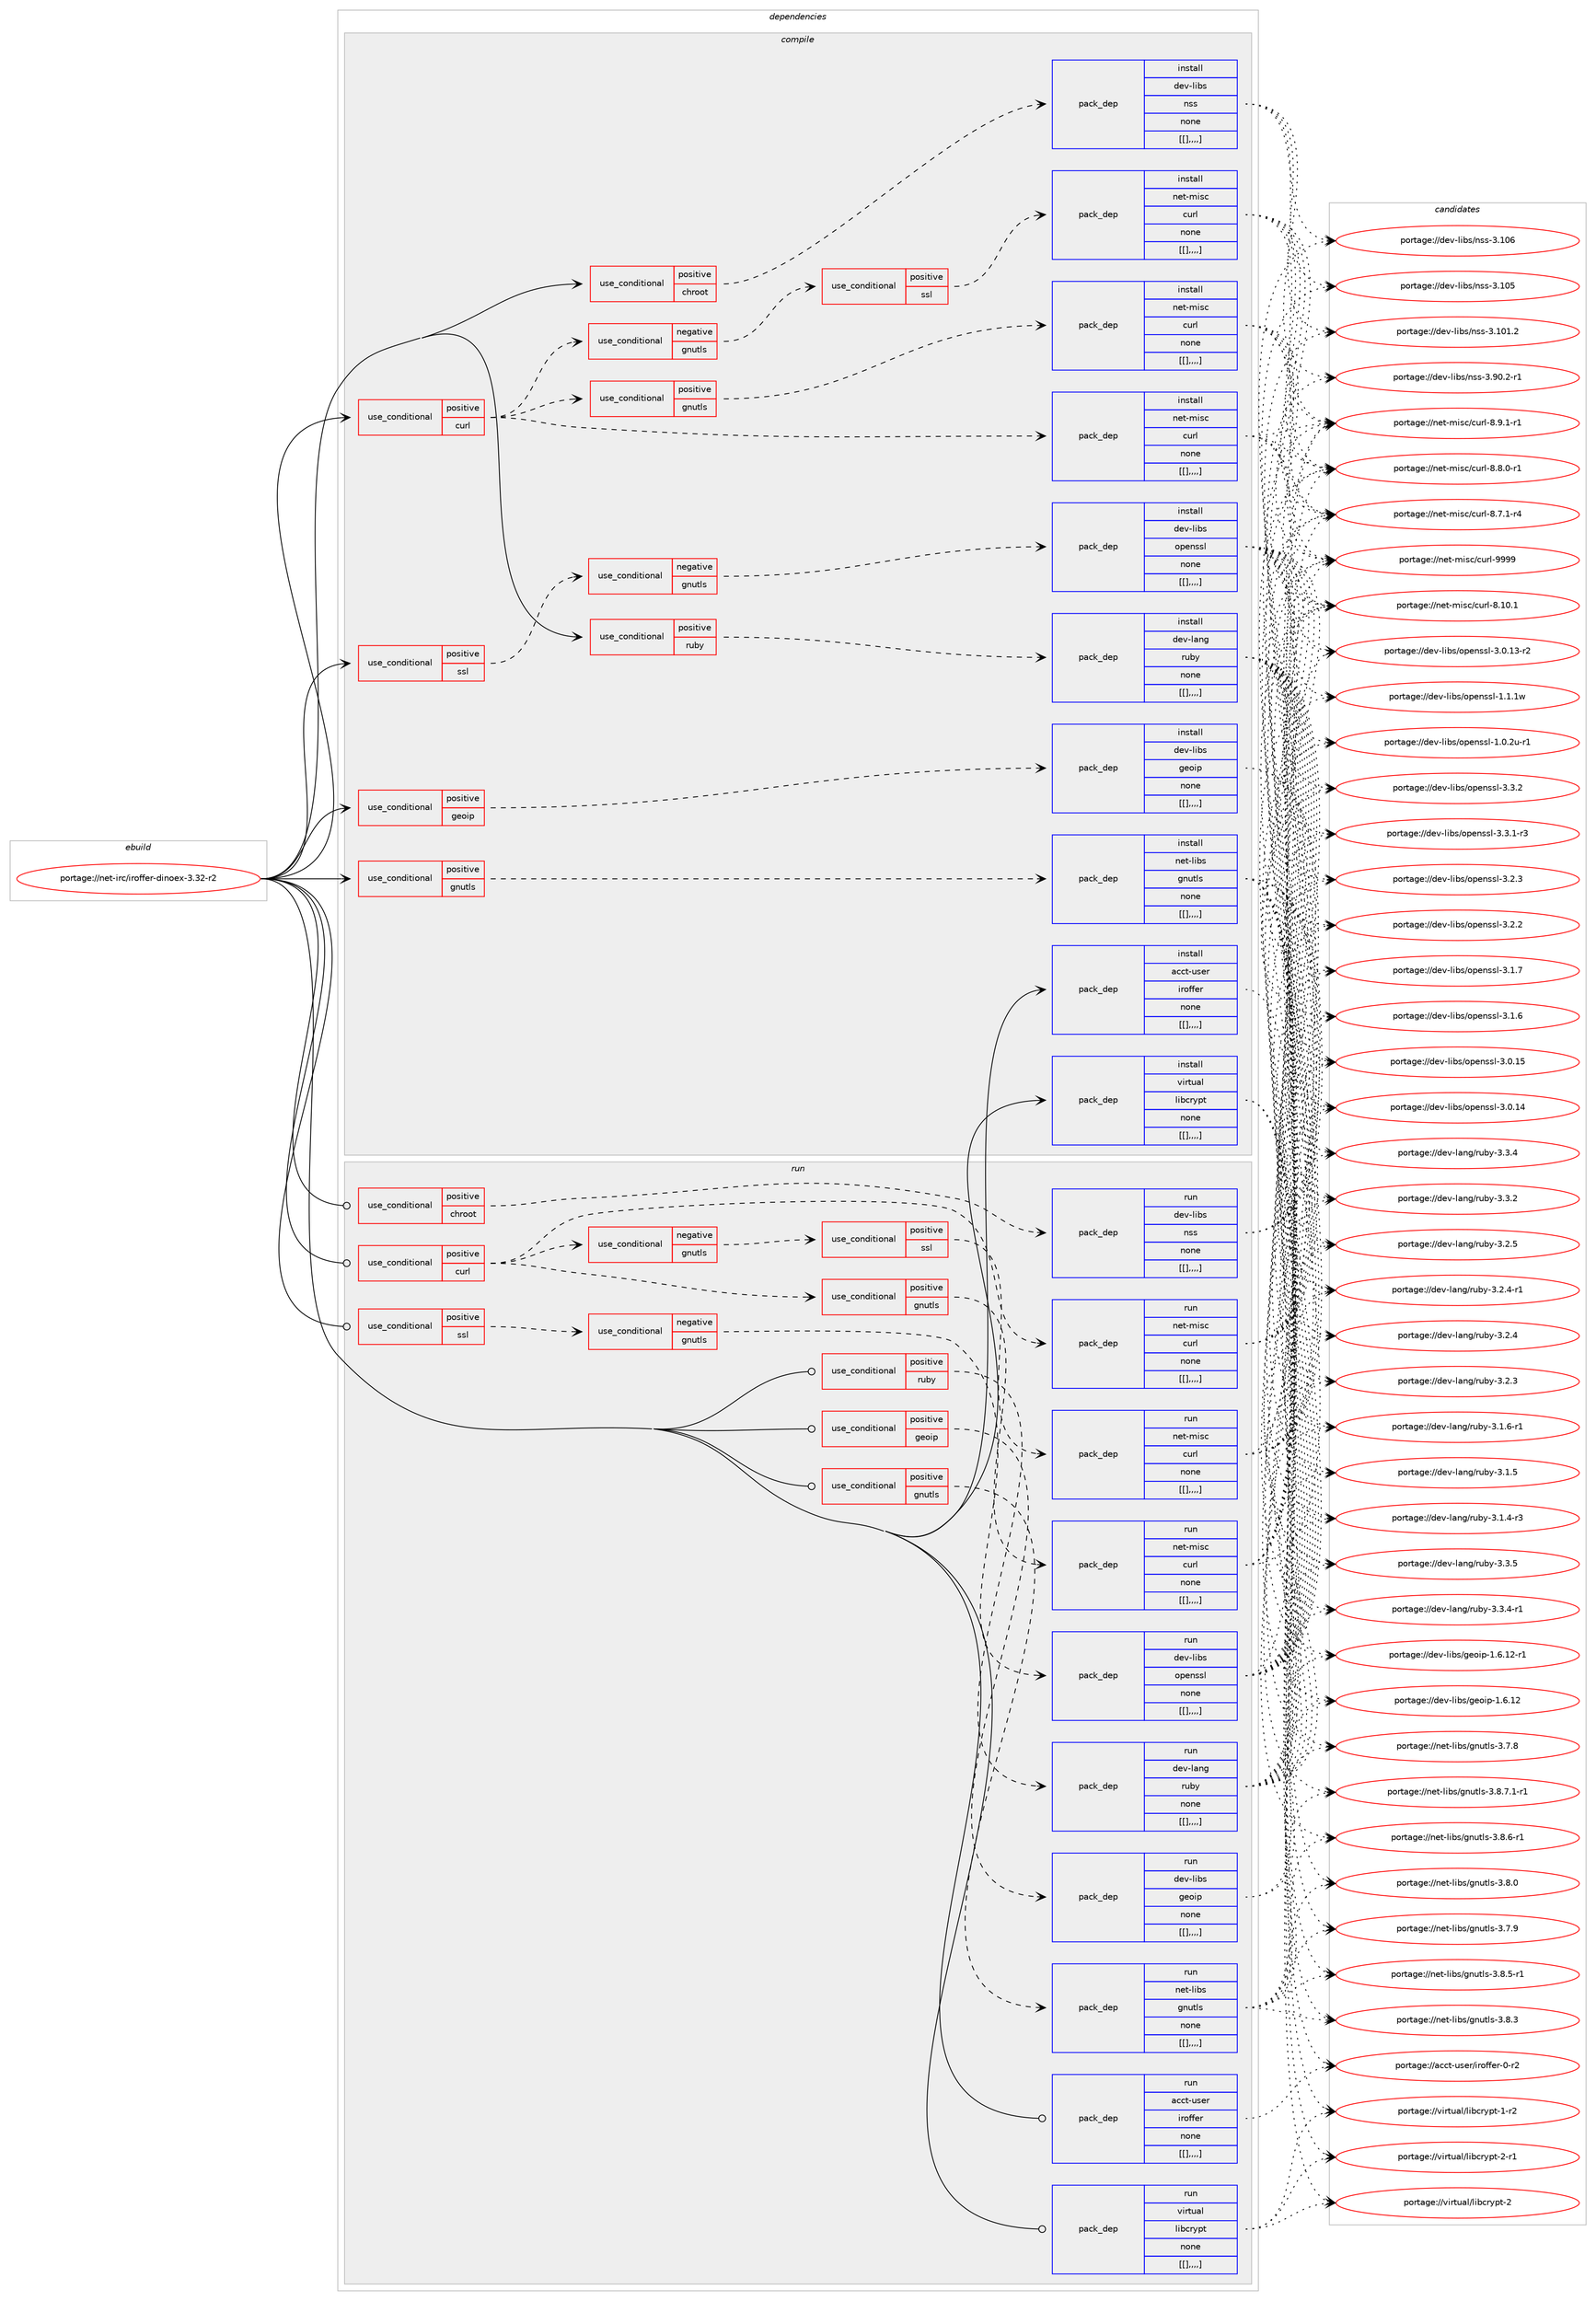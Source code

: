 digraph prolog {

# *************
# Graph options
# *************

newrank=true;
concentrate=true;
compound=true;
graph [rankdir=LR,fontname=Helvetica,fontsize=10,ranksep=1.5];#, ranksep=2.5, nodesep=0.2];
edge  [arrowhead=vee];
node  [fontname=Helvetica,fontsize=10];

# **********
# The ebuild
# **********

subgraph cluster_leftcol {
color=gray;
label=<<i>ebuild</i>>;
id [label="portage://net-irc/iroffer-dinoex-3.32-r2", color=red, width=4, href="../net-irc/iroffer-dinoex-3.32-r2.svg"];
}

# ****************
# The dependencies
# ****************

subgraph cluster_midcol {
color=gray;
label=<<i>dependencies</i>>;
subgraph cluster_compile {
fillcolor="#eeeeee";
style=filled;
label=<<i>compile</i>>;
subgraph cond98887 {
dependency378452 [label=<<TABLE BORDER="0" CELLBORDER="1" CELLSPACING="0" CELLPADDING="4"><TR><TD ROWSPAN="3" CELLPADDING="10">use_conditional</TD></TR><TR><TD>positive</TD></TR><TR><TD>chroot</TD></TR></TABLE>>, shape=none, color=red];
subgraph pack276652 {
dependency378496 [label=<<TABLE BORDER="0" CELLBORDER="1" CELLSPACING="0" CELLPADDING="4" WIDTH="220"><TR><TD ROWSPAN="6" CELLPADDING="30">pack_dep</TD></TR><TR><TD WIDTH="110">install</TD></TR><TR><TD>dev-libs</TD></TR><TR><TD>nss</TD></TR><TR><TD>none</TD></TR><TR><TD>[[],,,,]</TD></TR></TABLE>>, shape=none, color=blue];
}
dependency378452:e -> dependency378496:w [weight=20,style="dashed",arrowhead="vee"];
}
id:e -> dependency378452:w [weight=20,style="solid",arrowhead="vee"];
subgraph cond98914 {
dependency378522 [label=<<TABLE BORDER="0" CELLBORDER="1" CELLSPACING="0" CELLPADDING="4"><TR><TD ROWSPAN="3" CELLPADDING="10">use_conditional</TD></TR><TR><TD>positive</TD></TR><TR><TD>curl</TD></TR></TABLE>>, shape=none, color=red];
subgraph pack276699 {
dependency378524 [label=<<TABLE BORDER="0" CELLBORDER="1" CELLSPACING="0" CELLPADDING="4" WIDTH="220"><TR><TD ROWSPAN="6" CELLPADDING="30">pack_dep</TD></TR><TR><TD WIDTH="110">install</TD></TR><TR><TD>net-misc</TD></TR><TR><TD>curl</TD></TR><TR><TD>none</TD></TR><TR><TD>[[],,,,]</TD></TR></TABLE>>, shape=none, color=blue];
}
dependency378522:e -> dependency378524:w [weight=20,style="dashed",arrowhead="vee"];
subgraph cond98919 {
dependency378527 [label=<<TABLE BORDER="0" CELLBORDER="1" CELLSPACING="0" CELLPADDING="4"><TR><TD ROWSPAN="3" CELLPADDING="10">use_conditional</TD></TR><TR><TD>positive</TD></TR><TR><TD>gnutls</TD></TR></TABLE>>, shape=none, color=red];
subgraph pack276703 {
dependency378550 [label=<<TABLE BORDER="0" CELLBORDER="1" CELLSPACING="0" CELLPADDING="4" WIDTH="220"><TR><TD ROWSPAN="6" CELLPADDING="30">pack_dep</TD></TR><TR><TD WIDTH="110">install</TD></TR><TR><TD>net-misc</TD></TR><TR><TD>curl</TD></TR><TR><TD>none</TD></TR><TR><TD>[[],,,,]</TD></TR></TABLE>>, shape=none, color=blue];
}
dependency378527:e -> dependency378550:w [weight=20,style="dashed",arrowhead="vee"];
}
dependency378522:e -> dependency378527:w [weight=20,style="dashed",arrowhead="vee"];
subgraph cond98932 {
dependency378554 [label=<<TABLE BORDER="0" CELLBORDER="1" CELLSPACING="0" CELLPADDING="4"><TR><TD ROWSPAN="3" CELLPADDING="10">use_conditional</TD></TR><TR><TD>negative</TD></TR><TR><TD>gnutls</TD></TR></TABLE>>, shape=none, color=red];
subgraph cond98933 {
dependency378555 [label=<<TABLE BORDER="0" CELLBORDER="1" CELLSPACING="0" CELLPADDING="4"><TR><TD ROWSPAN="3" CELLPADDING="10">use_conditional</TD></TR><TR><TD>positive</TD></TR><TR><TD>ssl</TD></TR></TABLE>>, shape=none, color=red];
subgraph pack276742 {
dependency378659 [label=<<TABLE BORDER="0" CELLBORDER="1" CELLSPACING="0" CELLPADDING="4" WIDTH="220"><TR><TD ROWSPAN="6" CELLPADDING="30">pack_dep</TD></TR><TR><TD WIDTH="110">install</TD></TR><TR><TD>net-misc</TD></TR><TR><TD>curl</TD></TR><TR><TD>none</TD></TR><TR><TD>[[],,,,]</TD></TR></TABLE>>, shape=none, color=blue];
}
dependency378555:e -> dependency378659:w [weight=20,style="dashed",arrowhead="vee"];
}
dependency378554:e -> dependency378555:w [weight=20,style="dashed",arrowhead="vee"];
}
dependency378522:e -> dependency378554:w [weight=20,style="dashed",arrowhead="vee"];
}
id:e -> dependency378522:w [weight=20,style="solid",arrowhead="vee"];
subgraph cond98969 {
dependency378685 [label=<<TABLE BORDER="0" CELLBORDER="1" CELLSPACING="0" CELLPADDING="4"><TR><TD ROWSPAN="3" CELLPADDING="10">use_conditional</TD></TR><TR><TD>positive</TD></TR><TR><TD>geoip</TD></TR></TABLE>>, shape=none, color=red];
subgraph pack276823 {
dependency378741 [label=<<TABLE BORDER="0" CELLBORDER="1" CELLSPACING="0" CELLPADDING="4" WIDTH="220"><TR><TD ROWSPAN="6" CELLPADDING="30">pack_dep</TD></TR><TR><TD WIDTH="110">install</TD></TR><TR><TD>dev-libs</TD></TR><TR><TD>geoip</TD></TR><TR><TD>none</TD></TR><TR><TD>[[],,,,]</TD></TR></TABLE>>, shape=none, color=blue];
}
dependency378685:e -> dependency378741:w [weight=20,style="dashed",arrowhead="vee"];
}
id:e -> dependency378685:w [weight=20,style="solid",arrowhead="vee"];
subgraph cond99000 {
dependency378788 [label=<<TABLE BORDER="0" CELLBORDER="1" CELLSPACING="0" CELLPADDING="4"><TR><TD ROWSPAN="3" CELLPADDING="10">use_conditional</TD></TR><TR><TD>positive</TD></TR><TR><TD>gnutls</TD></TR></TABLE>>, shape=none, color=red];
subgraph pack276914 {
dependency378889 [label=<<TABLE BORDER="0" CELLBORDER="1" CELLSPACING="0" CELLPADDING="4" WIDTH="220"><TR><TD ROWSPAN="6" CELLPADDING="30">pack_dep</TD></TR><TR><TD WIDTH="110">install</TD></TR><TR><TD>net-libs</TD></TR><TR><TD>gnutls</TD></TR><TR><TD>none</TD></TR><TR><TD>[[],,,,]</TD></TR></TABLE>>, shape=none, color=blue];
}
dependency378788:e -> dependency378889:w [weight=20,style="dashed",arrowhead="vee"];
}
id:e -> dependency378788:w [weight=20,style="solid",arrowhead="vee"];
subgraph cond99053 {
dependency378950 [label=<<TABLE BORDER="0" CELLBORDER="1" CELLSPACING="0" CELLPADDING="4"><TR><TD ROWSPAN="3" CELLPADDING="10">use_conditional</TD></TR><TR><TD>positive</TD></TR><TR><TD>ruby</TD></TR></TABLE>>, shape=none, color=red];
subgraph pack277036 {
dependency379024 [label=<<TABLE BORDER="0" CELLBORDER="1" CELLSPACING="0" CELLPADDING="4" WIDTH="220"><TR><TD ROWSPAN="6" CELLPADDING="30">pack_dep</TD></TR><TR><TD WIDTH="110">install</TD></TR><TR><TD>dev-lang</TD></TR><TR><TD>ruby</TD></TR><TR><TD>none</TD></TR><TR><TD>[[],,,,]</TD></TR></TABLE>>, shape=none, color=blue];
}
dependency378950:e -> dependency379024:w [weight=20,style="dashed",arrowhead="vee"];
}
id:e -> dependency378950:w [weight=20,style="solid",arrowhead="vee"];
subgraph cond99072 {
dependency379029 [label=<<TABLE BORDER="0" CELLBORDER="1" CELLSPACING="0" CELLPADDING="4"><TR><TD ROWSPAN="3" CELLPADDING="10">use_conditional</TD></TR><TR><TD>positive</TD></TR><TR><TD>ssl</TD></TR></TABLE>>, shape=none, color=red];
subgraph cond99073 {
dependency379030 [label=<<TABLE BORDER="0" CELLBORDER="1" CELLSPACING="0" CELLPADDING="4"><TR><TD ROWSPAN="3" CELLPADDING="10">use_conditional</TD></TR><TR><TD>negative</TD></TR><TR><TD>gnutls</TD></TR></TABLE>>, shape=none, color=red];
subgraph pack277058 {
dependency379047 [label=<<TABLE BORDER="0" CELLBORDER="1" CELLSPACING="0" CELLPADDING="4" WIDTH="220"><TR><TD ROWSPAN="6" CELLPADDING="30">pack_dep</TD></TR><TR><TD WIDTH="110">install</TD></TR><TR><TD>dev-libs</TD></TR><TR><TD>openssl</TD></TR><TR><TD>none</TD></TR><TR><TD>[[],,,,]</TD></TR></TABLE>>, shape=none, color=blue];
}
dependency379030:e -> dependency379047:w [weight=20,style="dashed",arrowhead="vee"];
}
dependency379029:e -> dependency379030:w [weight=20,style="dashed",arrowhead="vee"];
}
id:e -> dependency379029:w [weight=20,style="solid",arrowhead="vee"];
subgraph pack277061 {
dependency379051 [label=<<TABLE BORDER="0" CELLBORDER="1" CELLSPACING="0" CELLPADDING="4" WIDTH="220"><TR><TD ROWSPAN="6" CELLPADDING="30">pack_dep</TD></TR><TR><TD WIDTH="110">install</TD></TR><TR><TD>acct-user</TD></TR><TR><TD>iroffer</TD></TR><TR><TD>none</TD></TR><TR><TD>[[],,,,]</TD></TR></TABLE>>, shape=none, color=blue];
}
id:e -> dependency379051:w [weight=20,style="solid",arrowhead="vee"];
subgraph pack277063 {
dependency379056 [label=<<TABLE BORDER="0" CELLBORDER="1" CELLSPACING="0" CELLPADDING="4" WIDTH="220"><TR><TD ROWSPAN="6" CELLPADDING="30">pack_dep</TD></TR><TR><TD WIDTH="110">install</TD></TR><TR><TD>virtual</TD></TR><TR><TD>libcrypt</TD></TR><TR><TD>none</TD></TR><TR><TD>[[],,,,]</TD></TR></TABLE>>, shape=none, color=blue];
}
id:e -> dependency379056:w [weight=20,style="solid",arrowhead="vee"];
}
subgraph cluster_compileandrun {
fillcolor="#eeeeee";
style=filled;
label=<<i>compile and run</i>>;
}
subgraph cluster_run {
fillcolor="#eeeeee";
style=filled;
label=<<i>run</i>>;
subgraph cond99088 {
dependency379092 [label=<<TABLE BORDER="0" CELLBORDER="1" CELLSPACING="0" CELLPADDING="4"><TR><TD ROWSPAN="3" CELLPADDING="10">use_conditional</TD></TR><TR><TD>positive</TD></TR><TR><TD>chroot</TD></TR></TABLE>>, shape=none, color=red];
subgraph pack277115 {
dependency379170 [label=<<TABLE BORDER="0" CELLBORDER="1" CELLSPACING="0" CELLPADDING="4" WIDTH="220"><TR><TD ROWSPAN="6" CELLPADDING="30">pack_dep</TD></TR><TR><TD WIDTH="110">run</TD></TR><TR><TD>dev-libs</TD></TR><TR><TD>nss</TD></TR><TR><TD>none</TD></TR><TR><TD>[[],,,,]</TD></TR></TABLE>>, shape=none, color=blue];
}
dependency379092:e -> dependency379170:w [weight=20,style="dashed",arrowhead="vee"];
}
id:e -> dependency379092:w [weight=20,style="solid",arrowhead="odot"];
subgraph cond99122 {
dependency379193 [label=<<TABLE BORDER="0" CELLBORDER="1" CELLSPACING="0" CELLPADDING="4"><TR><TD ROWSPAN="3" CELLPADDING="10">use_conditional</TD></TR><TR><TD>positive</TD></TR><TR><TD>curl</TD></TR></TABLE>>, shape=none, color=red];
subgraph pack277172 {
dependency379242 [label=<<TABLE BORDER="0" CELLBORDER="1" CELLSPACING="0" CELLPADDING="4" WIDTH="220"><TR><TD ROWSPAN="6" CELLPADDING="30">pack_dep</TD></TR><TR><TD WIDTH="110">run</TD></TR><TR><TD>net-misc</TD></TR><TR><TD>curl</TD></TR><TR><TD>none</TD></TR><TR><TD>[[],,,,]</TD></TR></TABLE>>, shape=none, color=blue];
}
dependency379193:e -> dependency379242:w [weight=20,style="dashed",arrowhead="vee"];
subgraph cond99146 {
dependency379263 [label=<<TABLE BORDER="0" CELLBORDER="1" CELLSPACING="0" CELLPADDING="4"><TR><TD ROWSPAN="3" CELLPADDING="10">use_conditional</TD></TR><TR><TD>positive</TD></TR><TR><TD>gnutls</TD></TR></TABLE>>, shape=none, color=red];
subgraph pack277222 {
dependency379284 [label=<<TABLE BORDER="0" CELLBORDER="1" CELLSPACING="0" CELLPADDING="4" WIDTH="220"><TR><TD ROWSPAN="6" CELLPADDING="30">pack_dep</TD></TR><TR><TD WIDTH="110">run</TD></TR><TR><TD>net-misc</TD></TR><TR><TD>curl</TD></TR><TR><TD>none</TD></TR><TR><TD>[[],,,,]</TD></TR></TABLE>>, shape=none, color=blue];
}
dependency379263:e -> dependency379284:w [weight=20,style="dashed",arrowhead="vee"];
}
dependency379193:e -> dependency379263:w [weight=20,style="dashed",arrowhead="vee"];
subgraph cond99155 {
dependency379307 [label=<<TABLE BORDER="0" CELLBORDER="1" CELLSPACING="0" CELLPADDING="4"><TR><TD ROWSPAN="3" CELLPADDING="10">use_conditional</TD></TR><TR><TD>negative</TD></TR><TR><TD>gnutls</TD></TR></TABLE>>, shape=none, color=red];
subgraph cond99166 {
dependency379379 [label=<<TABLE BORDER="0" CELLBORDER="1" CELLSPACING="0" CELLPADDING="4"><TR><TD ROWSPAN="3" CELLPADDING="10">use_conditional</TD></TR><TR><TD>positive</TD></TR><TR><TD>ssl</TD></TR></TABLE>>, shape=none, color=red];
subgraph pack277287 {
dependency379382 [label=<<TABLE BORDER="0" CELLBORDER="1" CELLSPACING="0" CELLPADDING="4" WIDTH="220"><TR><TD ROWSPAN="6" CELLPADDING="30">pack_dep</TD></TR><TR><TD WIDTH="110">run</TD></TR><TR><TD>net-misc</TD></TR><TR><TD>curl</TD></TR><TR><TD>none</TD></TR><TR><TD>[[],,,,]</TD></TR></TABLE>>, shape=none, color=blue];
}
dependency379379:e -> dependency379382:w [weight=20,style="dashed",arrowhead="vee"];
}
dependency379307:e -> dependency379379:w [weight=20,style="dashed",arrowhead="vee"];
}
dependency379193:e -> dependency379307:w [weight=20,style="dashed",arrowhead="vee"];
}
id:e -> dependency379193:w [weight=20,style="solid",arrowhead="odot"];
subgraph cond99190 {
dependency379524 [label=<<TABLE BORDER="0" CELLBORDER="1" CELLSPACING="0" CELLPADDING="4"><TR><TD ROWSPAN="3" CELLPADDING="10">use_conditional</TD></TR><TR><TD>positive</TD></TR><TR><TD>geoip</TD></TR></TABLE>>, shape=none, color=red];
subgraph pack277398 {
dependency379547 [label=<<TABLE BORDER="0" CELLBORDER="1" CELLSPACING="0" CELLPADDING="4" WIDTH="220"><TR><TD ROWSPAN="6" CELLPADDING="30">pack_dep</TD></TR><TR><TD WIDTH="110">run</TD></TR><TR><TD>dev-libs</TD></TR><TR><TD>geoip</TD></TR><TR><TD>none</TD></TR><TR><TD>[[],,,,]</TD></TR></TABLE>>, shape=none, color=blue];
}
dependency379524:e -> dependency379547:w [weight=20,style="dashed",arrowhead="vee"];
}
id:e -> dependency379524:w [weight=20,style="solid",arrowhead="odot"];
subgraph cond99255 {
dependency379653 [label=<<TABLE BORDER="0" CELLBORDER="1" CELLSPACING="0" CELLPADDING="4"><TR><TD ROWSPAN="3" CELLPADDING="10">use_conditional</TD></TR><TR><TD>positive</TD></TR><TR><TD>gnutls</TD></TR></TABLE>>, shape=none, color=red];
subgraph pack277487 {
dependency379673 [label=<<TABLE BORDER="0" CELLBORDER="1" CELLSPACING="0" CELLPADDING="4" WIDTH="220"><TR><TD ROWSPAN="6" CELLPADDING="30">pack_dep</TD></TR><TR><TD WIDTH="110">run</TD></TR><TR><TD>net-libs</TD></TR><TR><TD>gnutls</TD></TR><TR><TD>none</TD></TR><TR><TD>[[],,,,]</TD></TR></TABLE>>, shape=none, color=blue];
}
dependency379653:e -> dependency379673:w [weight=20,style="dashed",arrowhead="vee"];
}
id:e -> dependency379653:w [weight=20,style="solid",arrowhead="odot"];
subgraph cond99276 {
dependency379682 [label=<<TABLE BORDER="0" CELLBORDER="1" CELLSPACING="0" CELLPADDING="4"><TR><TD ROWSPAN="3" CELLPADDING="10">use_conditional</TD></TR><TR><TD>positive</TD></TR><TR><TD>ruby</TD></TR></TABLE>>, shape=none, color=red];
subgraph pack277516 {
dependency379723 [label=<<TABLE BORDER="0" CELLBORDER="1" CELLSPACING="0" CELLPADDING="4" WIDTH="220"><TR><TD ROWSPAN="6" CELLPADDING="30">pack_dep</TD></TR><TR><TD WIDTH="110">run</TD></TR><TR><TD>dev-lang</TD></TR><TR><TD>ruby</TD></TR><TR><TD>none</TD></TR><TR><TD>[[],,,,]</TD></TR></TABLE>>, shape=none, color=blue];
}
dependency379682:e -> dependency379723:w [weight=20,style="dashed",arrowhead="vee"];
}
id:e -> dependency379682:w [weight=20,style="solid",arrowhead="odot"];
subgraph cond99319 {
dependency379850 [label=<<TABLE BORDER="0" CELLBORDER="1" CELLSPACING="0" CELLPADDING="4"><TR><TD ROWSPAN="3" CELLPADDING="10">use_conditional</TD></TR><TR><TD>positive</TD></TR><TR><TD>ssl</TD></TR></TABLE>>, shape=none, color=red];
subgraph cond99344 {
dependency379907 [label=<<TABLE BORDER="0" CELLBORDER="1" CELLSPACING="0" CELLPADDING="4"><TR><TD ROWSPAN="3" CELLPADDING="10">use_conditional</TD></TR><TR><TD>negative</TD></TR><TR><TD>gnutls</TD></TR></TABLE>>, shape=none, color=red];
subgraph pack277648 {
dependency379927 [label=<<TABLE BORDER="0" CELLBORDER="1" CELLSPACING="0" CELLPADDING="4" WIDTH="220"><TR><TD ROWSPAN="6" CELLPADDING="30">pack_dep</TD></TR><TR><TD WIDTH="110">run</TD></TR><TR><TD>dev-libs</TD></TR><TR><TD>openssl</TD></TR><TR><TD>none</TD></TR><TR><TD>[[],,,,]</TD></TR></TABLE>>, shape=none, color=blue];
}
dependency379907:e -> dependency379927:w [weight=20,style="dashed",arrowhead="vee"];
}
dependency379850:e -> dependency379907:w [weight=20,style="dashed",arrowhead="vee"];
}
id:e -> dependency379850:w [weight=20,style="solid",arrowhead="odot"];
subgraph pack277677 {
dependency380006 [label=<<TABLE BORDER="0" CELLBORDER="1" CELLSPACING="0" CELLPADDING="4" WIDTH="220"><TR><TD ROWSPAN="6" CELLPADDING="30">pack_dep</TD></TR><TR><TD WIDTH="110">run</TD></TR><TR><TD>acct-user</TD></TR><TR><TD>iroffer</TD></TR><TR><TD>none</TD></TR><TR><TD>[[],,,,]</TD></TR></TABLE>>, shape=none, color=blue];
}
id:e -> dependency380006:w [weight=20,style="solid",arrowhead="odot"];
subgraph pack277716 {
dependency380010 [label=<<TABLE BORDER="0" CELLBORDER="1" CELLSPACING="0" CELLPADDING="4" WIDTH="220"><TR><TD ROWSPAN="6" CELLPADDING="30">pack_dep</TD></TR><TR><TD WIDTH="110">run</TD></TR><TR><TD>virtual</TD></TR><TR><TD>libcrypt</TD></TR><TR><TD>none</TD></TR><TR><TD>[[],,,,]</TD></TR></TABLE>>, shape=none, color=blue];
}
id:e -> dependency380010:w [weight=20,style="solid",arrowhead="odot"];
}
}

# **************
# The candidates
# **************

subgraph cluster_choices {
rank=same;
color=gray;
label=<<i>candidates</i>>;

subgraph choice275823 {
color=black;
nodesep=1;
choice100101118451081059811547110115115455146494854 [label="portage://dev-libs/nss-3.106", color=red, width=4,href="../dev-libs/nss-3.106.svg"];
choice100101118451081059811547110115115455146494853 [label="portage://dev-libs/nss-3.105", color=red, width=4,href="../dev-libs/nss-3.105.svg"];
choice1001011184510810598115471101151154551464948494650 [label="portage://dev-libs/nss-3.101.2", color=red, width=4,href="../dev-libs/nss-3.101.2.svg"];
choice100101118451081059811547110115115455146574846504511449 [label="portage://dev-libs/nss-3.90.2-r1", color=red, width=4,href="../dev-libs/nss-3.90.2-r1.svg"];
dependency378496:e -> choice100101118451081059811547110115115455146494854:w [style=dotted,weight="100"];
dependency378496:e -> choice100101118451081059811547110115115455146494853:w [style=dotted,weight="100"];
dependency378496:e -> choice1001011184510810598115471101151154551464948494650:w [style=dotted,weight="100"];
dependency378496:e -> choice100101118451081059811547110115115455146574846504511449:w [style=dotted,weight="100"];
}
subgraph choice275830 {
color=black;
nodesep=1;
choice110101116451091051159947991171141084557575757 [label="portage://net-misc/curl-9999", color=red, width=4,href="../net-misc/curl-9999.svg"];
choice1101011164510910511599479911711410845564649484649 [label="portage://net-misc/curl-8.10.1", color=red, width=4,href="../net-misc/curl-8.10.1.svg"];
choice110101116451091051159947991171141084556465746494511449 [label="portage://net-misc/curl-8.9.1-r1", color=red, width=4,href="../net-misc/curl-8.9.1-r1.svg"];
choice110101116451091051159947991171141084556465646484511449 [label="portage://net-misc/curl-8.8.0-r1", color=red, width=4,href="../net-misc/curl-8.8.0-r1.svg"];
choice110101116451091051159947991171141084556465546494511452 [label="portage://net-misc/curl-8.7.1-r4", color=red, width=4,href="../net-misc/curl-8.7.1-r4.svg"];
dependency378524:e -> choice110101116451091051159947991171141084557575757:w [style=dotted,weight="100"];
dependency378524:e -> choice1101011164510910511599479911711410845564649484649:w [style=dotted,weight="100"];
dependency378524:e -> choice110101116451091051159947991171141084556465746494511449:w [style=dotted,weight="100"];
dependency378524:e -> choice110101116451091051159947991171141084556465646484511449:w [style=dotted,weight="100"];
dependency378524:e -> choice110101116451091051159947991171141084556465546494511452:w [style=dotted,weight="100"];
}
subgraph choice275847 {
color=black;
nodesep=1;
choice110101116451091051159947991171141084557575757 [label="portage://net-misc/curl-9999", color=red, width=4,href="../net-misc/curl-9999.svg"];
choice1101011164510910511599479911711410845564649484649 [label="portage://net-misc/curl-8.10.1", color=red, width=4,href="../net-misc/curl-8.10.1.svg"];
choice110101116451091051159947991171141084556465746494511449 [label="portage://net-misc/curl-8.9.1-r1", color=red, width=4,href="../net-misc/curl-8.9.1-r1.svg"];
choice110101116451091051159947991171141084556465646484511449 [label="portage://net-misc/curl-8.8.0-r1", color=red, width=4,href="../net-misc/curl-8.8.0-r1.svg"];
choice110101116451091051159947991171141084556465546494511452 [label="portage://net-misc/curl-8.7.1-r4", color=red, width=4,href="../net-misc/curl-8.7.1-r4.svg"];
dependency378550:e -> choice110101116451091051159947991171141084557575757:w [style=dotted,weight="100"];
dependency378550:e -> choice1101011164510910511599479911711410845564649484649:w [style=dotted,weight="100"];
dependency378550:e -> choice110101116451091051159947991171141084556465746494511449:w [style=dotted,weight="100"];
dependency378550:e -> choice110101116451091051159947991171141084556465646484511449:w [style=dotted,weight="100"];
dependency378550:e -> choice110101116451091051159947991171141084556465546494511452:w [style=dotted,weight="100"];
}
subgraph choice275851 {
color=black;
nodesep=1;
choice110101116451091051159947991171141084557575757 [label="portage://net-misc/curl-9999", color=red, width=4,href="../net-misc/curl-9999.svg"];
choice1101011164510910511599479911711410845564649484649 [label="portage://net-misc/curl-8.10.1", color=red, width=4,href="../net-misc/curl-8.10.1.svg"];
choice110101116451091051159947991171141084556465746494511449 [label="portage://net-misc/curl-8.9.1-r1", color=red, width=4,href="../net-misc/curl-8.9.1-r1.svg"];
choice110101116451091051159947991171141084556465646484511449 [label="portage://net-misc/curl-8.8.0-r1", color=red, width=4,href="../net-misc/curl-8.8.0-r1.svg"];
choice110101116451091051159947991171141084556465546494511452 [label="portage://net-misc/curl-8.7.1-r4", color=red, width=4,href="../net-misc/curl-8.7.1-r4.svg"];
dependency378659:e -> choice110101116451091051159947991171141084557575757:w [style=dotted,weight="100"];
dependency378659:e -> choice1101011164510910511599479911711410845564649484649:w [style=dotted,weight="100"];
dependency378659:e -> choice110101116451091051159947991171141084556465746494511449:w [style=dotted,weight="100"];
dependency378659:e -> choice110101116451091051159947991171141084556465646484511449:w [style=dotted,weight="100"];
dependency378659:e -> choice110101116451091051159947991171141084556465546494511452:w [style=dotted,weight="100"];
}
subgraph choice275899 {
color=black;
nodesep=1;
choice100101118451081059811547103101111105112454946544649504511449 [label="portage://dev-libs/geoip-1.6.12-r1", color=red, width=4,href="../dev-libs/geoip-1.6.12-r1.svg"];
choice10010111845108105981154710310111110511245494654464950 [label="portage://dev-libs/geoip-1.6.12", color=red, width=4,href="../dev-libs/geoip-1.6.12.svg"];
dependency378741:e -> choice100101118451081059811547103101111105112454946544649504511449:w [style=dotted,weight="100"];
dependency378741:e -> choice10010111845108105981154710310111110511245494654464950:w [style=dotted,weight="100"];
}
subgraph choice275901 {
color=black;
nodesep=1;
choice11010111645108105981154710311011711610811545514656465546494511449 [label="portage://net-libs/gnutls-3.8.7.1-r1", color=red, width=4,href="../net-libs/gnutls-3.8.7.1-r1.svg"];
choice1101011164510810598115471031101171161081154551465646544511449 [label="portage://net-libs/gnutls-3.8.6-r1", color=red, width=4,href="../net-libs/gnutls-3.8.6-r1.svg"];
choice1101011164510810598115471031101171161081154551465646534511449 [label="portage://net-libs/gnutls-3.8.5-r1", color=red, width=4,href="../net-libs/gnutls-3.8.5-r1.svg"];
choice110101116451081059811547103110117116108115455146564651 [label="portage://net-libs/gnutls-3.8.3", color=red, width=4,href="../net-libs/gnutls-3.8.3.svg"];
choice110101116451081059811547103110117116108115455146564648 [label="portage://net-libs/gnutls-3.8.0", color=red, width=4,href="../net-libs/gnutls-3.8.0.svg"];
choice110101116451081059811547103110117116108115455146554657 [label="portage://net-libs/gnutls-3.7.9", color=red, width=4,href="../net-libs/gnutls-3.7.9.svg"];
choice110101116451081059811547103110117116108115455146554656 [label="portage://net-libs/gnutls-3.7.8", color=red, width=4,href="../net-libs/gnutls-3.7.8.svg"];
dependency378889:e -> choice11010111645108105981154710311011711610811545514656465546494511449:w [style=dotted,weight="100"];
dependency378889:e -> choice1101011164510810598115471031101171161081154551465646544511449:w [style=dotted,weight="100"];
dependency378889:e -> choice1101011164510810598115471031101171161081154551465646534511449:w [style=dotted,weight="100"];
dependency378889:e -> choice110101116451081059811547103110117116108115455146564651:w [style=dotted,weight="100"];
dependency378889:e -> choice110101116451081059811547103110117116108115455146564648:w [style=dotted,weight="100"];
dependency378889:e -> choice110101116451081059811547103110117116108115455146554657:w [style=dotted,weight="100"];
dependency378889:e -> choice110101116451081059811547103110117116108115455146554656:w [style=dotted,weight="100"];
}
subgraph choice275909 {
color=black;
nodesep=1;
choice10010111845108971101034711411798121455146514653 [label="portage://dev-lang/ruby-3.3.5", color=red, width=4,href="../dev-lang/ruby-3.3.5.svg"];
choice100101118451089711010347114117981214551465146524511449 [label="portage://dev-lang/ruby-3.3.4-r1", color=red, width=4,href="../dev-lang/ruby-3.3.4-r1.svg"];
choice10010111845108971101034711411798121455146514652 [label="portage://dev-lang/ruby-3.3.4", color=red, width=4,href="../dev-lang/ruby-3.3.4.svg"];
choice10010111845108971101034711411798121455146514650 [label="portage://dev-lang/ruby-3.3.2", color=red, width=4,href="../dev-lang/ruby-3.3.2.svg"];
choice10010111845108971101034711411798121455146504653 [label="portage://dev-lang/ruby-3.2.5", color=red, width=4,href="../dev-lang/ruby-3.2.5.svg"];
choice100101118451089711010347114117981214551465046524511449 [label="portage://dev-lang/ruby-3.2.4-r1", color=red, width=4,href="../dev-lang/ruby-3.2.4-r1.svg"];
choice10010111845108971101034711411798121455146504652 [label="portage://dev-lang/ruby-3.2.4", color=red, width=4,href="../dev-lang/ruby-3.2.4.svg"];
choice10010111845108971101034711411798121455146504651 [label="portage://dev-lang/ruby-3.2.3", color=red, width=4,href="../dev-lang/ruby-3.2.3.svg"];
choice100101118451089711010347114117981214551464946544511449 [label="portage://dev-lang/ruby-3.1.6-r1", color=red, width=4,href="../dev-lang/ruby-3.1.6-r1.svg"];
choice10010111845108971101034711411798121455146494653 [label="portage://dev-lang/ruby-3.1.5", color=red, width=4,href="../dev-lang/ruby-3.1.5.svg"];
choice100101118451089711010347114117981214551464946524511451 [label="portage://dev-lang/ruby-3.1.4-r3", color=red, width=4,href="../dev-lang/ruby-3.1.4-r3.svg"];
dependency379024:e -> choice10010111845108971101034711411798121455146514653:w [style=dotted,weight="100"];
dependency379024:e -> choice100101118451089711010347114117981214551465146524511449:w [style=dotted,weight="100"];
dependency379024:e -> choice10010111845108971101034711411798121455146514652:w [style=dotted,weight="100"];
dependency379024:e -> choice10010111845108971101034711411798121455146514650:w [style=dotted,weight="100"];
dependency379024:e -> choice10010111845108971101034711411798121455146504653:w [style=dotted,weight="100"];
dependency379024:e -> choice100101118451089711010347114117981214551465046524511449:w [style=dotted,weight="100"];
dependency379024:e -> choice10010111845108971101034711411798121455146504652:w [style=dotted,weight="100"];
dependency379024:e -> choice10010111845108971101034711411798121455146504651:w [style=dotted,weight="100"];
dependency379024:e -> choice100101118451089711010347114117981214551464946544511449:w [style=dotted,weight="100"];
dependency379024:e -> choice10010111845108971101034711411798121455146494653:w [style=dotted,weight="100"];
dependency379024:e -> choice100101118451089711010347114117981214551464946524511451:w [style=dotted,weight="100"];
}
subgraph choice275919 {
color=black;
nodesep=1;
choice100101118451081059811547111112101110115115108455146514650 [label="portage://dev-libs/openssl-3.3.2", color=red, width=4,href="../dev-libs/openssl-3.3.2.svg"];
choice1001011184510810598115471111121011101151151084551465146494511451 [label="portage://dev-libs/openssl-3.3.1-r3", color=red, width=4,href="../dev-libs/openssl-3.3.1-r3.svg"];
choice100101118451081059811547111112101110115115108455146504651 [label="portage://dev-libs/openssl-3.2.3", color=red, width=4,href="../dev-libs/openssl-3.2.3.svg"];
choice100101118451081059811547111112101110115115108455146504650 [label="portage://dev-libs/openssl-3.2.2", color=red, width=4,href="../dev-libs/openssl-3.2.2.svg"];
choice100101118451081059811547111112101110115115108455146494655 [label="portage://dev-libs/openssl-3.1.7", color=red, width=4,href="../dev-libs/openssl-3.1.7.svg"];
choice100101118451081059811547111112101110115115108455146494654 [label="portage://dev-libs/openssl-3.1.6", color=red, width=4,href="../dev-libs/openssl-3.1.6.svg"];
choice10010111845108105981154711111210111011511510845514648464953 [label="portage://dev-libs/openssl-3.0.15", color=red, width=4,href="../dev-libs/openssl-3.0.15.svg"];
choice10010111845108105981154711111210111011511510845514648464952 [label="portage://dev-libs/openssl-3.0.14", color=red, width=4,href="../dev-libs/openssl-3.0.14.svg"];
choice100101118451081059811547111112101110115115108455146484649514511450 [label="portage://dev-libs/openssl-3.0.13-r2", color=red, width=4,href="../dev-libs/openssl-3.0.13-r2.svg"];
choice100101118451081059811547111112101110115115108454946494649119 [label="portage://dev-libs/openssl-1.1.1w", color=red, width=4,href="../dev-libs/openssl-1.1.1w.svg"];
choice1001011184510810598115471111121011101151151084549464846501174511449 [label="portage://dev-libs/openssl-1.0.2u-r1", color=red, width=4,href="../dev-libs/openssl-1.0.2u-r1.svg"];
dependency379047:e -> choice100101118451081059811547111112101110115115108455146514650:w [style=dotted,weight="100"];
dependency379047:e -> choice1001011184510810598115471111121011101151151084551465146494511451:w [style=dotted,weight="100"];
dependency379047:e -> choice100101118451081059811547111112101110115115108455146504651:w [style=dotted,weight="100"];
dependency379047:e -> choice100101118451081059811547111112101110115115108455146504650:w [style=dotted,weight="100"];
dependency379047:e -> choice100101118451081059811547111112101110115115108455146494655:w [style=dotted,weight="100"];
dependency379047:e -> choice100101118451081059811547111112101110115115108455146494654:w [style=dotted,weight="100"];
dependency379047:e -> choice10010111845108105981154711111210111011511510845514648464953:w [style=dotted,weight="100"];
dependency379047:e -> choice10010111845108105981154711111210111011511510845514648464952:w [style=dotted,weight="100"];
dependency379047:e -> choice100101118451081059811547111112101110115115108455146484649514511450:w [style=dotted,weight="100"];
dependency379047:e -> choice100101118451081059811547111112101110115115108454946494649119:w [style=dotted,weight="100"];
dependency379047:e -> choice1001011184510810598115471111121011101151151084549464846501174511449:w [style=dotted,weight="100"];
}
subgraph choice275938 {
color=black;
nodesep=1;
choice979999116451171151011144710511411110210210111445484511450 [label="portage://acct-user/iroffer-0-r2", color=red, width=4,href="../acct-user/iroffer-0-r2.svg"];
dependency379051:e -> choice979999116451171151011144710511411110210210111445484511450:w [style=dotted,weight="100"];
}
subgraph choice275942 {
color=black;
nodesep=1;
choice1181051141161179710847108105989911412111211645504511449 [label="portage://virtual/libcrypt-2-r1", color=red, width=4,href="../virtual/libcrypt-2-r1.svg"];
choice118105114116117971084710810598991141211121164550 [label="portage://virtual/libcrypt-2", color=red, width=4,href="../virtual/libcrypt-2.svg"];
choice1181051141161179710847108105989911412111211645494511450 [label="portage://virtual/libcrypt-1-r2", color=red, width=4,href="../virtual/libcrypt-1-r2.svg"];
dependency379056:e -> choice1181051141161179710847108105989911412111211645504511449:w [style=dotted,weight="100"];
dependency379056:e -> choice118105114116117971084710810598991141211121164550:w [style=dotted,weight="100"];
dependency379056:e -> choice1181051141161179710847108105989911412111211645494511450:w [style=dotted,weight="100"];
}
subgraph choice275952 {
color=black;
nodesep=1;
choice100101118451081059811547110115115455146494854 [label="portage://dev-libs/nss-3.106", color=red, width=4,href="../dev-libs/nss-3.106.svg"];
choice100101118451081059811547110115115455146494853 [label="portage://dev-libs/nss-3.105", color=red, width=4,href="../dev-libs/nss-3.105.svg"];
choice1001011184510810598115471101151154551464948494650 [label="portage://dev-libs/nss-3.101.2", color=red, width=4,href="../dev-libs/nss-3.101.2.svg"];
choice100101118451081059811547110115115455146574846504511449 [label="portage://dev-libs/nss-3.90.2-r1", color=red, width=4,href="../dev-libs/nss-3.90.2-r1.svg"];
dependency379170:e -> choice100101118451081059811547110115115455146494854:w [style=dotted,weight="100"];
dependency379170:e -> choice100101118451081059811547110115115455146494853:w [style=dotted,weight="100"];
dependency379170:e -> choice1001011184510810598115471101151154551464948494650:w [style=dotted,weight="100"];
dependency379170:e -> choice100101118451081059811547110115115455146574846504511449:w [style=dotted,weight="100"];
}
subgraph choice275962 {
color=black;
nodesep=1;
choice110101116451091051159947991171141084557575757 [label="portage://net-misc/curl-9999", color=red, width=4,href="../net-misc/curl-9999.svg"];
choice1101011164510910511599479911711410845564649484649 [label="portage://net-misc/curl-8.10.1", color=red, width=4,href="../net-misc/curl-8.10.1.svg"];
choice110101116451091051159947991171141084556465746494511449 [label="portage://net-misc/curl-8.9.1-r1", color=red, width=4,href="../net-misc/curl-8.9.1-r1.svg"];
choice110101116451091051159947991171141084556465646484511449 [label="portage://net-misc/curl-8.8.0-r1", color=red, width=4,href="../net-misc/curl-8.8.0-r1.svg"];
choice110101116451091051159947991171141084556465546494511452 [label="portage://net-misc/curl-8.7.1-r4", color=red, width=4,href="../net-misc/curl-8.7.1-r4.svg"];
dependency379242:e -> choice110101116451091051159947991171141084557575757:w [style=dotted,weight="100"];
dependency379242:e -> choice1101011164510910511599479911711410845564649484649:w [style=dotted,weight="100"];
dependency379242:e -> choice110101116451091051159947991171141084556465746494511449:w [style=dotted,weight="100"];
dependency379242:e -> choice110101116451091051159947991171141084556465646484511449:w [style=dotted,weight="100"];
dependency379242:e -> choice110101116451091051159947991171141084556465546494511452:w [style=dotted,weight="100"];
}
subgraph choice275970 {
color=black;
nodesep=1;
choice110101116451091051159947991171141084557575757 [label="portage://net-misc/curl-9999", color=red, width=4,href="../net-misc/curl-9999.svg"];
choice1101011164510910511599479911711410845564649484649 [label="portage://net-misc/curl-8.10.1", color=red, width=4,href="../net-misc/curl-8.10.1.svg"];
choice110101116451091051159947991171141084556465746494511449 [label="portage://net-misc/curl-8.9.1-r1", color=red, width=4,href="../net-misc/curl-8.9.1-r1.svg"];
choice110101116451091051159947991171141084556465646484511449 [label="portage://net-misc/curl-8.8.0-r1", color=red, width=4,href="../net-misc/curl-8.8.0-r1.svg"];
choice110101116451091051159947991171141084556465546494511452 [label="portage://net-misc/curl-8.7.1-r4", color=red, width=4,href="../net-misc/curl-8.7.1-r4.svg"];
dependency379284:e -> choice110101116451091051159947991171141084557575757:w [style=dotted,weight="100"];
dependency379284:e -> choice1101011164510910511599479911711410845564649484649:w [style=dotted,weight="100"];
dependency379284:e -> choice110101116451091051159947991171141084556465746494511449:w [style=dotted,weight="100"];
dependency379284:e -> choice110101116451091051159947991171141084556465646484511449:w [style=dotted,weight="100"];
dependency379284:e -> choice110101116451091051159947991171141084556465546494511452:w [style=dotted,weight="100"];
}
subgraph choice276001 {
color=black;
nodesep=1;
choice110101116451091051159947991171141084557575757 [label="portage://net-misc/curl-9999", color=red, width=4,href="../net-misc/curl-9999.svg"];
choice1101011164510910511599479911711410845564649484649 [label="portage://net-misc/curl-8.10.1", color=red, width=4,href="../net-misc/curl-8.10.1.svg"];
choice110101116451091051159947991171141084556465746494511449 [label="portage://net-misc/curl-8.9.1-r1", color=red, width=4,href="../net-misc/curl-8.9.1-r1.svg"];
choice110101116451091051159947991171141084556465646484511449 [label="portage://net-misc/curl-8.8.0-r1", color=red, width=4,href="../net-misc/curl-8.8.0-r1.svg"];
choice110101116451091051159947991171141084556465546494511452 [label="portage://net-misc/curl-8.7.1-r4", color=red, width=4,href="../net-misc/curl-8.7.1-r4.svg"];
dependency379382:e -> choice110101116451091051159947991171141084557575757:w [style=dotted,weight="100"];
dependency379382:e -> choice1101011164510910511599479911711410845564649484649:w [style=dotted,weight="100"];
dependency379382:e -> choice110101116451091051159947991171141084556465746494511449:w [style=dotted,weight="100"];
dependency379382:e -> choice110101116451091051159947991171141084556465646484511449:w [style=dotted,weight="100"];
dependency379382:e -> choice110101116451091051159947991171141084556465546494511452:w [style=dotted,weight="100"];
}
subgraph choice276010 {
color=black;
nodesep=1;
choice100101118451081059811547103101111105112454946544649504511449 [label="portage://dev-libs/geoip-1.6.12-r1", color=red, width=4,href="../dev-libs/geoip-1.6.12-r1.svg"];
choice10010111845108105981154710310111110511245494654464950 [label="portage://dev-libs/geoip-1.6.12", color=red, width=4,href="../dev-libs/geoip-1.6.12.svg"];
dependency379547:e -> choice100101118451081059811547103101111105112454946544649504511449:w [style=dotted,weight="100"];
dependency379547:e -> choice10010111845108105981154710310111110511245494654464950:w [style=dotted,weight="100"];
}
subgraph choice276044 {
color=black;
nodesep=1;
choice11010111645108105981154710311011711610811545514656465546494511449 [label="portage://net-libs/gnutls-3.8.7.1-r1", color=red, width=4,href="../net-libs/gnutls-3.8.7.1-r1.svg"];
choice1101011164510810598115471031101171161081154551465646544511449 [label="portage://net-libs/gnutls-3.8.6-r1", color=red, width=4,href="../net-libs/gnutls-3.8.6-r1.svg"];
choice1101011164510810598115471031101171161081154551465646534511449 [label="portage://net-libs/gnutls-3.8.5-r1", color=red, width=4,href="../net-libs/gnutls-3.8.5-r1.svg"];
choice110101116451081059811547103110117116108115455146564651 [label="portage://net-libs/gnutls-3.8.3", color=red, width=4,href="../net-libs/gnutls-3.8.3.svg"];
choice110101116451081059811547103110117116108115455146564648 [label="portage://net-libs/gnutls-3.8.0", color=red, width=4,href="../net-libs/gnutls-3.8.0.svg"];
choice110101116451081059811547103110117116108115455146554657 [label="portage://net-libs/gnutls-3.7.9", color=red, width=4,href="../net-libs/gnutls-3.7.9.svg"];
choice110101116451081059811547103110117116108115455146554656 [label="portage://net-libs/gnutls-3.7.8", color=red, width=4,href="../net-libs/gnutls-3.7.8.svg"];
dependency379673:e -> choice11010111645108105981154710311011711610811545514656465546494511449:w [style=dotted,weight="100"];
dependency379673:e -> choice1101011164510810598115471031101171161081154551465646544511449:w [style=dotted,weight="100"];
dependency379673:e -> choice1101011164510810598115471031101171161081154551465646534511449:w [style=dotted,weight="100"];
dependency379673:e -> choice110101116451081059811547103110117116108115455146564651:w [style=dotted,weight="100"];
dependency379673:e -> choice110101116451081059811547103110117116108115455146564648:w [style=dotted,weight="100"];
dependency379673:e -> choice110101116451081059811547103110117116108115455146554657:w [style=dotted,weight="100"];
dependency379673:e -> choice110101116451081059811547103110117116108115455146554656:w [style=dotted,weight="100"];
}
subgraph choice276085 {
color=black;
nodesep=1;
choice10010111845108971101034711411798121455146514653 [label="portage://dev-lang/ruby-3.3.5", color=red, width=4,href="../dev-lang/ruby-3.3.5.svg"];
choice100101118451089711010347114117981214551465146524511449 [label="portage://dev-lang/ruby-3.3.4-r1", color=red, width=4,href="../dev-lang/ruby-3.3.4-r1.svg"];
choice10010111845108971101034711411798121455146514652 [label="portage://dev-lang/ruby-3.3.4", color=red, width=4,href="../dev-lang/ruby-3.3.4.svg"];
choice10010111845108971101034711411798121455146514650 [label="portage://dev-lang/ruby-3.3.2", color=red, width=4,href="../dev-lang/ruby-3.3.2.svg"];
choice10010111845108971101034711411798121455146504653 [label="portage://dev-lang/ruby-3.2.5", color=red, width=4,href="../dev-lang/ruby-3.2.5.svg"];
choice100101118451089711010347114117981214551465046524511449 [label="portage://dev-lang/ruby-3.2.4-r1", color=red, width=4,href="../dev-lang/ruby-3.2.4-r1.svg"];
choice10010111845108971101034711411798121455146504652 [label="portage://dev-lang/ruby-3.2.4", color=red, width=4,href="../dev-lang/ruby-3.2.4.svg"];
choice10010111845108971101034711411798121455146504651 [label="portage://dev-lang/ruby-3.2.3", color=red, width=4,href="../dev-lang/ruby-3.2.3.svg"];
choice100101118451089711010347114117981214551464946544511449 [label="portage://dev-lang/ruby-3.1.6-r1", color=red, width=4,href="../dev-lang/ruby-3.1.6-r1.svg"];
choice10010111845108971101034711411798121455146494653 [label="portage://dev-lang/ruby-3.1.5", color=red, width=4,href="../dev-lang/ruby-3.1.5.svg"];
choice100101118451089711010347114117981214551464946524511451 [label="portage://dev-lang/ruby-3.1.4-r3", color=red, width=4,href="../dev-lang/ruby-3.1.4-r3.svg"];
dependency379723:e -> choice10010111845108971101034711411798121455146514653:w [style=dotted,weight="100"];
dependency379723:e -> choice100101118451089711010347114117981214551465146524511449:w [style=dotted,weight="100"];
dependency379723:e -> choice10010111845108971101034711411798121455146514652:w [style=dotted,weight="100"];
dependency379723:e -> choice10010111845108971101034711411798121455146514650:w [style=dotted,weight="100"];
dependency379723:e -> choice10010111845108971101034711411798121455146504653:w [style=dotted,weight="100"];
dependency379723:e -> choice100101118451089711010347114117981214551465046524511449:w [style=dotted,weight="100"];
dependency379723:e -> choice10010111845108971101034711411798121455146504652:w [style=dotted,weight="100"];
dependency379723:e -> choice10010111845108971101034711411798121455146504651:w [style=dotted,weight="100"];
dependency379723:e -> choice100101118451089711010347114117981214551464946544511449:w [style=dotted,weight="100"];
dependency379723:e -> choice10010111845108971101034711411798121455146494653:w [style=dotted,weight="100"];
dependency379723:e -> choice100101118451089711010347114117981214551464946524511451:w [style=dotted,weight="100"];
}
subgraph choice276127 {
color=black;
nodesep=1;
choice100101118451081059811547111112101110115115108455146514650 [label="portage://dev-libs/openssl-3.3.2", color=red, width=4,href="../dev-libs/openssl-3.3.2.svg"];
choice1001011184510810598115471111121011101151151084551465146494511451 [label="portage://dev-libs/openssl-3.3.1-r3", color=red, width=4,href="../dev-libs/openssl-3.3.1-r3.svg"];
choice100101118451081059811547111112101110115115108455146504651 [label="portage://dev-libs/openssl-3.2.3", color=red, width=4,href="../dev-libs/openssl-3.2.3.svg"];
choice100101118451081059811547111112101110115115108455146504650 [label="portage://dev-libs/openssl-3.2.2", color=red, width=4,href="../dev-libs/openssl-3.2.2.svg"];
choice100101118451081059811547111112101110115115108455146494655 [label="portage://dev-libs/openssl-3.1.7", color=red, width=4,href="../dev-libs/openssl-3.1.7.svg"];
choice100101118451081059811547111112101110115115108455146494654 [label="portage://dev-libs/openssl-3.1.6", color=red, width=4,href="../dev-libs/openssl-3.1.6.svg"];
choice10010111845108105981154711111210111011511510845514648464953 [label="portage://dev-libs/openssl-3.0.15", color=red, width=4,href="../dev-libs/openssl-3.0.15.svg"];
choice10010111845108105981154711111210111011511510845514648464952 [label="portage://dev-libs/openssl-3.0.14", color=red, width=4,href="../dev-libs/openssl-3.0.14.svg"];
choice100101118451081059811547111112101110115115108455146484649514511450 [label="portage://dev-libs/openssl-3.0.13-r2", color=red, width=4,href="../dev-libs/openssl-3.0.13-r2.svg"];
choice100101118451081059811547111112101110115115108454946494649119 [label="portage://dev-libs/openssl-1.1.1w", color=red, width=4,href="../dev-libs/openssl-1.1.1w.svg"];
choice1001011184510810598115471111121011101151151084549464846501174511449 [label="portage://dev-libs/openssl-1.0.2u-r1", color=red, width=4,href="../dev-libs/openssl-1.0.2u-r1.svg"];
dependency379927:e -> choice100101118451081059811547111112101110115115108455146514650:w [style=dotted,weight="100"];
dependency379927:e -> choice1001011184510810598115471111121011101151151084551465146494511451:w [style=dotted,weight="100"];
dependency379927:e -> choice100101118451081059811547111112101110115115108455146504651:w [style=dotted,weight="100"];
dependency379927:e -> choice100101118451081059811547111112101110115115108455146504650:w [style=dotted,weight="100"];
dependency379927:e -> choice100101118451081059811547111112101110115115108455146494655:w [style=dotted,weight="100"];
dependency379927:e -> choice100101118451081059811547111112101110115115108455146494654:w [style=dotted,weight="100"];
dependency379927:e -> choice10010111845108105981154711111210111011511510845514648464953:w [style=dotted,weight="100"];
dependency379927:e -> choice10010111845108105981154711111210111011511510845514648464952:w [style=dotted,weight="100"];
dependency379927:e -> choice100101118451081059811547111112101110115115108455146484649514511450:w [style=dotted,weight="100"];
dependency379927:e -> choice100101118451081059811547111112101110115115108454946494649119:w [style=dotted,weight="100"];
dependency379927:e -> choice1001011184510810598115471111121011101151151084549464846501174511449:w [style=dotted,weight="100"];
}
subgraph choice276164 {
color=black;
nodesep=1;
choice979999116451171151011144710511411110210210111445484511450 [label="portage://acct-user/iroffer-0-r2", color=red, width=4,href="../acct-user/iroffer-0-r2.svg"];
dependency380006:e -> choice979999116451171151011144710511411110210210111445484511450:w [style=dotted,weight="100"];
}
subgraph choice276183 {
color=black;
nodesep=1;
choice1181051141161179710847108105989911412111211645504511449 [label="portage://virtual/libcrypt-2-r1", color=red, width=4,href="../virtual/libcrypt-2-r1.svg"];
choice118105114116117971084710810598991141211121164550 [label="portage://virtual/libcrypt-2", color=red, width=4,href="../virtual/libcrypt-2.svg"];
choice1181051141161179710847108105989911412111211645494511450 [label="portage://virtual/libcrypt-1-r2", color=red, width=4,href="../virtual/libcrypt-1-r2.svg"];
dependency380010:e -> choice1181051141161179710847108105989911412111211645504511449:w [style=dotted,weight="100"];
dependency380010:e -> choice118105114116117971084710810598991141211121164550:w [style=dotted,weight="100"];
dependency380010:e -> choice1181051141161179710847108105989911412111211645494511450:w [style=dotted,weight="100"];
}
}

}
